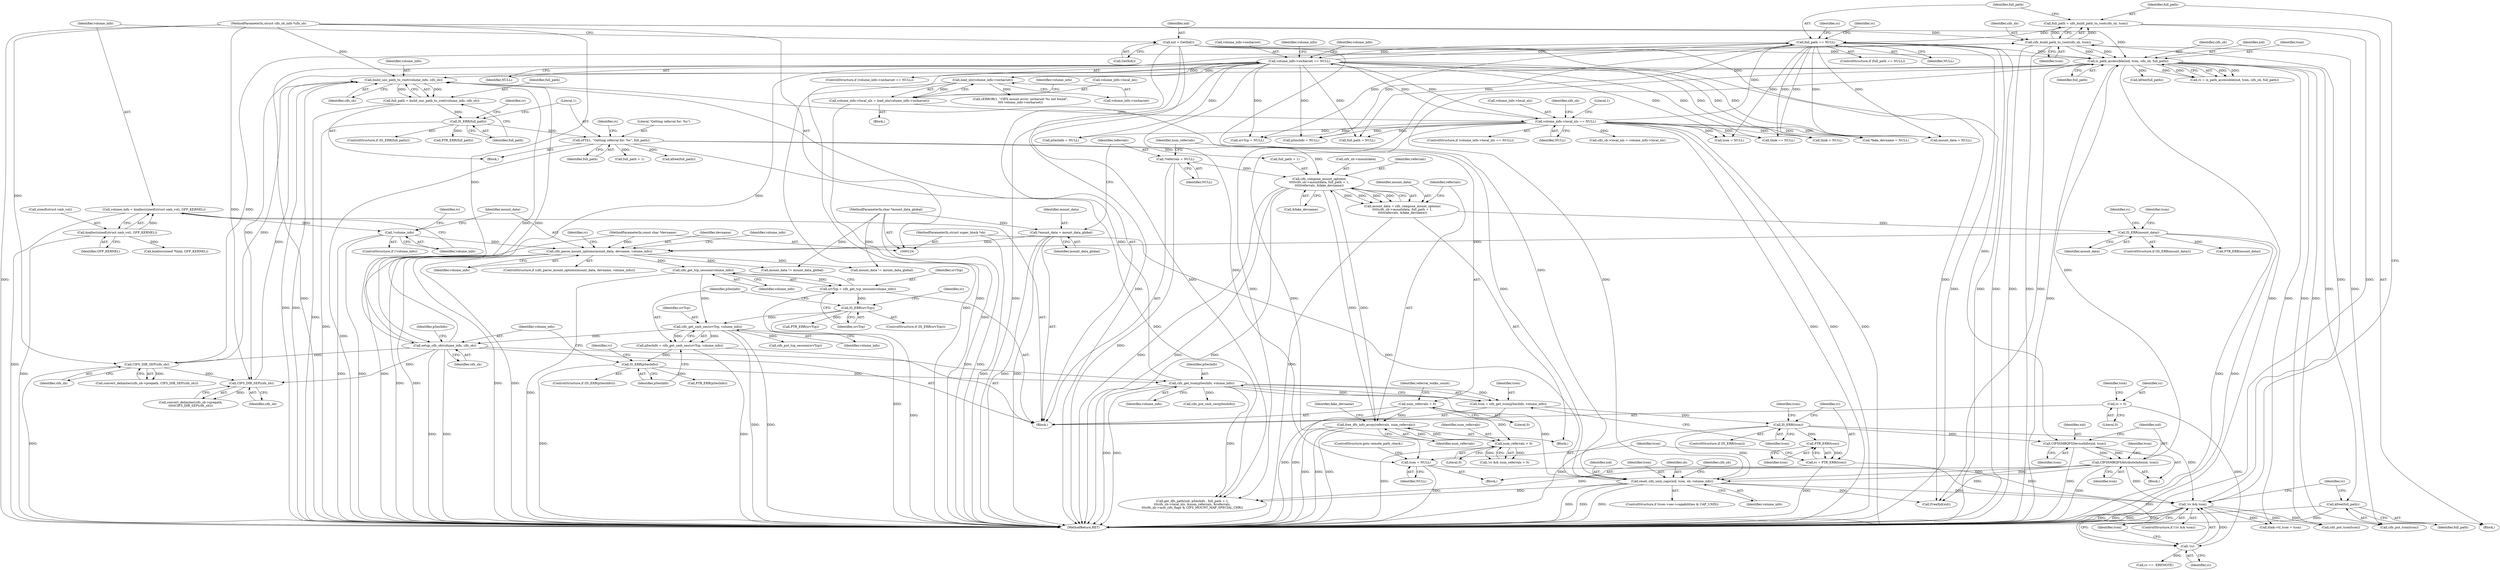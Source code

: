 digraph "0_linux_70945643722ffeac779d2529a348f99567fa5c33@API" {
"1000519" [label="(Call,kfree(full_path))"];
"1000501" [label="(Call,is_path_accessible(xid, tcon, cifs_sb, full_path))"];
"1000364" [label="(Call,CIFSSMBQFSAttributeInfo(xid, tcon))"];
"1000361" [label="(Call,CIFSSMBQFSDeviceInfo(xid, tcon))"];
"1000173" [label="(Call,xid = GetXid())"];
"1000344" [label="(Call,IS_ERR(tcon))"];
"1000338" [label="(Call,tcon = cifs_get_tcon(pSesInfo, volume_info))"];
"1000340" [label="(Call,cifs_get_tcon(pSesInfo, volume_info))"];
"1000302" [label="(Call,IS_ERR(pSesInfo))"];
"1000296" [label="(Call,pSesInfo = cifs_get_smb_ses(srvTcp, volume_info))"];
"1000298" [label="(Call,cifs_get_smb_ses(srvTcp, volume_info))"];
"1000288" [label="(Call,IS_ERR(srvTcp))"];
"1000283" [label="(Call,srvTcp = cifs_get_tcp_session(volume_info))"];
"1000285" [label="(Call,cifs_get_tcp_session(volume_info))"];
"1000192" [label="(Call,cifs_parse_mount_options(mount_data, devname, volume_info))"];
"1000138" [label="(Call,*mount_data = mount_data_global)"];
"1000127" [label="(MethodParameterIn,char *mount_data_global)"];
"1000627" [label="(Call,IS_ERR(mount_data))"];
"1000607" [label="(Call,mount_data = cifs_compose_mount_options(\n\t\t\t\t\tcifs_sb->mountdata, full_path + 1,\n\t\t\t\t\treferrals, &fake_devname))"];
"1000609" [label="(Call,cifs_compose_mount_options(\n\t\t\t\t\tcifs_sb->mountdata, full_path + 1,\n\t\t\t\t\treferrals, &fake_devname))"];
"1000565" [label="(Call,cFYI(1, \"Getting referral for: %s\", full_path))"];
"1000557" [label="(Call,IS_ERR(full_path))"];
"1000551" [label="(Call,full_path = build_unc_path_to_root(volume_info, cifs_sb))"];
"1000553" [label="(Call,build_unc_path_to_root(volume_info, cifs_sb))"];
"1000375" [label="(Call,reset_cifs_unix_caps(xid, tcon, sb, volume_info))"];
"1000125" [label="(MethodParameterIn,struct super_block *sb)"];
"1000549" [label="(Call,CIFS_DIR_SEP(cifs_sb))"];
"1000313" [label="(Call,setup_cifs_sb(volume_info, cifs_sb))"];
"1000126" [label="(MethodParameterIn,struct cifs_sb_info *cifs_sb)"];
"1000398" [label="(Call,CIFS_DIR_SEP(cifs_sb))"];
"1000143" [label="(Call,*referrals = NULL)"];
"1000619" [label="(Call,free_dfs_info_array(referrals, num_referrals))"];
"1000147" [label="(Call,num_referrals = 0)"];
"1000593" [label="(Call,num_referrals > 0)"];
"1000128" [label="(MethodParameterIn,const char *devname)"];
"1000183" [label="(Call,!volume_info)"];
"1000176" [label="(Call,volume_info = kzalloc(sizeof(struct smb_vol), GFP_KERNEL))"];
"1000178" [label="(Call,kzalloc(sizeof(struct smb_vol), GFP_KERNEL))"];
"1000486" [label="(Call,cifs_build_path_to_root(cifs_sb, tcon))"];
"1000479" [label="(Call,!rc && tcon)"];
"1000480" [label="(Call,!rc)"];
"1000347" [label="(Call,rc = PTR_ERR(tcon))"];
"1000349" [label="(Call,PTR_ERR(tcon))"];
"1000155" [label="(Call,rc = 0)"];
"1000351" [label="(Call,tcon = NULL)"];
"1000259" [label="(Call,volume_info->local_nls == NULL)"];
"1000250" [label="(Call,volume_info->local_nls = load_nls(volume_info->iocharset))"];
"1000254" [label="(Call,load_nls(volume_info->iocharset))"];
"1000237" [label="(Call,volume_info->iocharset == NULL)"];
"1000490" [label="(Call,full_path == NULL)"];
"1000484" [label="(Call,full_path = cifs_build_path_to_root(cifs_sb, tcon))"];
"1000379" [label="(Identifier,volume_info)"];
"1000309" [label="(Call,pSesInfo = NULL)"];
"1000360" [label="(Block,)"];
"1000249" [label="(Block,)"];
"1000339" [label="(Identifier,tcon)"];
"1000145" [label="(Identifier,NULL)"];
"1000567" [label="(Literal,\"Getting referral for: %s\")"];
"1000752" [label="(Call,cifs_put_tcp_session(srvTcp))"];
"1000516" [label="(Call,kfree(full_path))"];
"1000660" [label="(Call,kzalloc(sizeof *tlink, GFP_KERNEL))"];
"1000376" [label="(Identifier,xid)"];
"1000486" [label="(Call,cifs_build_path_to_root(cifs_sb, tcon))"];
"1000193" [label="(Identifier,mount_data)"];
"1000617" [label="(Call,&fake_devname)"];
"1000682" [label="(Call,tlink->tl_tcon = tcon)"];
"1000183" [label="(Call,!volume_info)"];
"1000598" [label="(Call,*fake_devname = NULL)"];
"1000285" [label="(Call,cifs_get_tcp_session(volume_info))"];
"1000287" [label="(ControlStructure,if (IS_ERR(srvTcp)))"];
"1000666" [label="(Call,tlink == NULL)"];
"1000265" [label="(Call,cERROR(1, \"CIFS mount error: iocharset %s not found\",\n\t\t\t\t volume_info->iocharset))"];
"1000170" [label="(Call,tlink = NULL)"];
"1000640" [label="(Call,cifs_put_tcon(tcon))"];
"1000258" [label="(ControlStructure,if (volume_info->local_nls == NULL))"];
"1000364" [label="(Call,CIFSSMBQFSAttributeInfo(xid, tcon))"];
"1000346" [label="(Block,)"];
"1000181" [label="(Identifier,GFP_KERNEL)"];
"1000595" [label="(Literal,0)"];
"1000594" [label="(Identifier,num_referrals)"];
"1000194" [label="(Identifier,devname)"];
"1000159" [label="(Identifier,tcon)"];
"1000343" [label="(ControlStructure,if (IS_ERR(tcon)))"];
"1000255" [label="(Call,volume_info->iocharset)"];
"1000263" [label="(Identifier,NULL)"];
"1000276" [label="(Call,cifs_sb->local_nls = volume_info->local_nls)"];
"1000362" [label="(Identifier,xid)"];
"1000254" [label="(Call,load_nls(volume_info->iocharset))"];
"1000158" [label="(Call,tcon = NULL)"];
"1000341" [label="(Identifier,pSesInfo)"];
"1000574" [label="(Call,full_path + 1)"];
"1000351" [label="(Call,tcon = NULL)"];
"1000500" [label="(Identifier,rc)"];
"1000628" [label="(Identifier,mount_data)"];
"1000488" [label="(Identifier,tcon)"];
"1000251" [label="(Call,volume_info->local_nls)"];
"1000179" [label="(Call,sizeof(struct smb_vol))"];
"1000260" [label="(Call,volume_info->local_nls)"];
"1000571" [label="(Call,get_dfs_path(xid, pSesInfo , full_path + 1,\n\t\t\tcifs_sb->local_nls, &num_referrals, &referrals,\n\t\t\tcifs_sb->mnt_cifs_flags & CIFS_MOUNT_MAP_SPECIAL_CHR))"];
"1000139" [label="(Identifier,mount_data)"];
"1000759" [label="(Call,FreeXid(xid))"];
"1000499" [label="(Call,rc = is_path_accessible(xid, tcon, cifs_sb, full_path))"];
"1000602" [label="(Call,mount_data != mount_data_global)"];
"1000483" [label="(Block,)"];
"1000505" [label="(Identifier,full_path)"];
"1000551" [label="(Call,full_path = build_unc_path_to_root(volume_info, cifs_sb))"];
"1000596" [label="(Block,)"];
"1000609" [label="(Call,cifs_compose_mount_options(\n\t\t\t\t\tcifs_sb->mountdata, full_path + 1,\n\t\t\t\t\treferrals, &fake_devname))"];
"1000347" [label="(Call,rc = PTR_ERR(tcon))"];
"1000283" [label="(Call,srvTcp = cifs_get_tcp_session(volume_info))"];
"1000554" [label="(Identifier,volume_info)"];
"1000192" [label="(Call,cifs_parse_mount_options(mount_data, devname, volume_info))"];
"1000503" [label="(Identifier,tcon)"];
"1000491" [label="(Identifier,full_path)"];
"1000286" [label="(Identifier,volume_info)"];
"1000565" [label="(Call,cFYI(1, \"Getting referral for: %s\", full_path))"];
"1000504" [label="(Identifier,cifs_sb)"];
"1000398" [label="(Call,CIFS_DIR_SEP(cifs_sb))"];
"1000278" [label="(Identifier,cifs_sb)"];
"1000487" [label="(Identifier,cifs_sb)"];
"1000237" [label="(Call,volume_info->iocharset == NULL)"];
"1000352" [label="(Identifier,tcon)"];
"1000526" [label="(Block,)"];
"1000624" [label="(Call,kfree(full_path))"];
"1000315" [label="(Identifier,cifs_sb)"];
"1000296" [label="(Call,pSesInfo = cifs_get_smb_ses(srvTcp, volume_info))"];
"1000284" [label="(Identifier,srvTcp)"];
"1000175" [label="(Call,GetXid())"];
"1000338" [label="(Call,tcon = cifs_get_tcon(pSesInfo, volume_info))"];
"1000164" [label="(Call,srvTcp = NULL)"];
"1000245" [label="(Identifier,volume_info)"];
"1000485" [label="(Identifier,full_path)"];
"1000147" [label="(Call,num_referrals = 0)"];
"1000261" [label="(Identifier,volume_info)"];
"1000297" [label="(Identifier,pSesInfo)"];
"1000292" [label="(Identifier,rc)"];
"1000480" [label="(Call,!rc)"];
"1000557" [label="(Call,IS_ERR(full_path))"];
"1000639" [label="(Identifier,tcon)"];
"1000502" [label="(Identifier,xid)"];
"1000138" [label="(Call,*mount_data = mount_data_global)"];
"1000252" [label="(Identifier,volume_info)"];
"1000626" [label="(ControlStructure,if (IS_ERR(mount_data)))"];
"1000394" [label="(Call,convert_delimiter(cifs_sb->prepath, CIFS_DIR_SEP(cifs_sb)))"];
"1000157" [label="(Literal,0)"];
"1000363" [label="(Identifier,tcon)"];
"1000349" [label="(Call,PTR_ERR(tcon))"];
"1000632" [label="(Call,PTR_ERR(mount_data))"];
"1000377" [label="(Identifier,tcon)"];
"1000173" [label="(Call,xid = GetXid())"];
"1000156" [label="(Identifier,rc)"];
"1000568" [label="(Identifier,full_path)"];
"1000371" [label="(Identifier,tcon)"];
"1000484" [label="(Call,full_path = cifs_build_path_to_root(cifs_sb, tcon))"];
"1000634" [label="(Call,mount_data = NULL)"];
"1000182" [label="(ControlStructure,if (!volume_info))"];
"1000187" [label="(Identifier,rc)"];
"1000590" [label="(Call,!rc && num_referrals > 0)"];
"1000490" [label="(Call,full_path == NULL)"];
"1000489" [label="(ControlStructure,if (full_path == NULL))"];
"1000562" [label="(Call,PTR_ERR(full_path))"];
"1000302" [label="(Call,IS_ERR(pSesInfo))"];
"1000566" [label="(Literal,1)"];
"1000344" [label="(Call,IS_ERR(tcon))"];
"1000241" [label="(Identifier,NULL)"];
"1000140" [label="(Identifier,mount_data_global)"];
"1000561" [label="(Identifier,rc)"];
"1000555" [label="(Identifier,cifs_sb)"];
"1000161" [label="(Call,pSesInfo = NULL)"];
"1000608" [label="(Identifier,mount_data)"];
"1000340" [label="(Call,cifs_get_tcon(pSesInfo, volume_info))"];
"1000570" [label="(Identifier,rc)"];
"1000350" [label="(Identifier,tcon)"];
"1000354" [label="(ControlStructure,goto remote_path_check;)"];
"1000236" [label="(ControlStructure,if (volume_info->iocharset == NULL))"];
"1000303" [label="(Identifier,pSesInfo)"];
"1000492" [label="(Identifier,NULL)"];
"1000763" [label="(MethodReturn,RET)"];
"1000342" [label="(Identifier,volume_info)"];
"1000549" [label="(Call,CIFS_DIR_SEP(cifs_sb))"];
"1000319" [label="(Identifier,pSesInfo)"];
"1000155" [label="(Call,rc = 0)"];
"1000204" [label="(Identifier,volume_info)"];
"1000144" [label="(Identifier,referrals)"];
"1000737" [label="(Call,mount_data != mount_data_global)"];
"1000177" [label="(Identifier,volume_info)"];
"1000143" [label="(Call,*referrals = NULL)"];
"1000399" [label="(Identifier,cifs_sb)"];
"1000293" [label="(Call,PTR_ERR(srvTcp))"];
"1000522" [label="(Call,rc == -EREMOTE)"];
"1000167" [label="(Call,full_path = NULL)"];
"1000184" [label="(Identifier,volume_info)"];
"1000631" [label="(Identifier,rc)"];
"1000520" [label="(Identifier,full_path)"];
"1000195" [label="(Identifier,volume_info)"];
"1000314" [label="(Identifier,volume_info)"];
"1000174" [label="(Identifier,xid)"];
"1000481" [label="(Identifier,rc)"];
"1000128" [label="(MethodParameterIn,const char *devname)"];
"1000519" [label="(Call,kfree(full_path))"];
"1000552" [label="(Identifier,full_path)"];
"1000358" [label="(Identifier,tcon)"];
"1000616" [label="(Identifier,referrals)"];
"1000298" [label="(Call,cifs_get_smb_ses(srvTcp, volume_info))"];
"1000238" [label="(Call,volume_info->iocharset)"];
"1000191" [label="(ControlStructure,if (cifs_parse_mount_options(mount_data, devname, volume_info)))"];
"1000365" [label="(Identifier,xid)"];
"1000149" [label="(Literal,0)"];
"1000482" [label="(Identifier,tcon)"];
"1000523" [label="(Identifier,rc)"];
"1000744" [label="(Call,cifs_put_tcon(tcon))"];
"1000479" [label="(Call,!rc && tcon)"];
"1000366" [label="(Identifier,tcon)"];
"1000361" [label="(Call,CIFSSMBQFSDeviceInfo(xid, tcon))"];
"1000129" [label="(Block,)"];
"1000313" [label="(Call,setup_cifs_sb(volume_info, cifs_sb))"];
"1000266" [label="(Literal,1)"];
"1000749" [label="(Call,cifs_put_smb_ses(pSesInfo))"];
"1000621" [label="(Identifier,num_referrals)"];
"1000300" [label="(Identifier,volume_info)"];
"1000495" [label="(Identifier,rc)"];
"1000348" [label="(Identifier,rc)"];
"1000353" [label="(Identifier,NULL)"];
"1000558" [label="(Identifier,full_path)"];
"1000610" [label="(Call,cifs_sb->mountdata)"];
"1000550" [label="(Identifier,cifs_sb)"];
"1000306" [label="(Identifier,rc)"];
"1000553" [label="(Call,build_unc_path_to_root(volume_info, cifs_sb))"];
"1000176" [label="(Call,volume_info = kzalloc(sizeof(struct smb_vol), GFP_KERNEL))"];
"1000250" [label="(Call,volume_info->local_nls = load_nls(volume_info->iocharset))"];
"1000288" [label="(Call,IS_ERR(srvTcp))"];
"1000152" [label="(Identifier,referral_walks_count)"];
"1000126" [label="(MethodParameterIn,struct cifs_sb_info *cifs_sb)"];
"1000299" [label="(Identifier,srvTcp)"];
"1000627" [label="(Call,IS_ERR(mount_data))"];
"1000127" [label="(MethodParameterIn,char *mount_data_global)"];
"1000148" [label="(Identifier,num_referrals)"];
"1000198" [label="(Identifier,rc)"];
"1000125" [label="(MethodParameterIn,struct super_block *sb)"];
"1000378" [label="(Identifier,sb)"];
"1000619" [label="(Call,free_dfs_info_array(referrals, num_referrals))"];
"1000478" [label="(ControlStructure,if (!rc && tcon))"];
"1000289" [label="(Identifier,srvTcp)"];
"1000178" [label="(Call,kzalloc(sizeof(struct smb_vol), GFP_KERNEL))"];
"1000259" [label="(Call,volume_info->local_nls == NULL)"];
"1000390" [label="(Identifier,cifs_sb)"];
"1000375" [label="(Call,reset_cifs_unix_caps(xid, tcon, sb, volume_info))"];
"1000307" [label="(Call,PTR_ERR(pSesInfo))"];
"1000367" [label="(ControlStructure,if (tcon->ses->capabilities & CAP_UNIX))"];
"1000301" [label="(ControlStructure,if (IS_ERR(pSesInfo)))"];
"1000501" [label="(Call,is_path_accessible(xid, tcon, cifs_sb, full_path))"];
"1000613" [label="(Call,full_path + 1)"];
"1000623" [label="(Identifier,fake_devname)"];
"1000607" [label="(Call,mount_data = cifs_compose_mount_options(\n\t\t\t\t\tcifs_sb->mountdata, full_path + 1,\n\t\t\t\t\treferrals, &fake_devname))"];
"1000545" [label="(Call,convert_delimiter(cifs_sb->prepath,\n\t\t\t\t\tCIFS_DIR_SEP(cifs_sb)))"];
"1000620" [label="(Identifier,referrals)"];
"1000593" [label="(Call,num_referrals > 0)"];
"1000345" [label="(Identifier,tcon)"];
"1000556" [label="(ControlStructure,if (IS_ERR(full_path)))"];
"1000519" -> "1000483"  [label="AST: "];
"1000519" -> "1000520"  [label="CFG: "];
"1000520" -> "1000519"  [label="AST: "];
"1000523" -> "1000519"  [label="CFG: "];
"1000519" -> "1000763"  [label="DDG: "];
"1000519" -> "1000763"  [label="DDG: "];
"1000501" -> "1000519"  [label="DDG: "];
"1000501" -> "1000499"  [label="AST: "];
"1000501" -> "1000505"  [label="CFG: "];
"1000502" -> "1000501"  [label="AST: "];
"1000503" -> "1000501"  [label="AST: "];
"1000504" -> "1000501"  [label="AST: "];
"1000505" -> "1000501"  [label="AST: "];
"1000499" -> "1000501"  [label="CFG: "];
"1000501" -> "1000763"  [label="DDG: "];
"1000501" -> "1000763"  [label="DDG: "];
"1000501" -> "1000499"  [label="DDG: "];
"1000501" -> "1000499"  [label="DDG: "];
"1000501" -> "1000499"  [label="DDG: "];
"1000501" -> "1000499"  [label="DDG: "];
"1000364" -> "1000501"  [label="DDG: "];
"1000375" -> "1000501"  [label="DDG: "];
"1000173" -> "1000501"  [label="DDG: "];
"1000486" -> "1000501"  [label="DDG: "];
"1000486" -> "1000501"  [label="DDG: "];
"1000126" -> "1000501"  [label="DDG: "];
"1000490" -> "1000501"  [label="DDG: "];
"1000501" -> "1000516"  [label="DDG: "];
"1000501" -> "1000549"  [label="DDG: "];
"1000501" -> "1000553"  [label="DDG: "];
"1000501" -> "1000571"  [label="DDG: "];
"1000501" -> "1000640"  [label="DDG: "];
"1000501" -> "1000682"  [label="DDG: "];
"1000501" -> "1000744"  [label="DDG: "];
"1000501" -> "1000759"  [label="DDG: "];
"1000364" -> "1000360"  [label="AST: "];
"1000364" -> "1000366"  [label="CFG: "];
"1000365" -> "1000364"  [label="AST: "];
"1000366" -> "1000364"  [label="AST: "];
"1000371" -> "1000364"  [label="CFG: "];
"1000364" -> "1000763"  [label="DDG: "];
"1000361" -> "1000364"  [label="DDG: "];
"1000361" -> "1000364"  [label="DDG: "];
"1000364" -> "1000375"  [label="DDG: "];
"1000364" -> "1000375"  [label="DDG: "];
"1000364" -> "1000479"  [label="DDG: "];
"1000364" -> "1000571"  [label="DDG: "];
"1000364" -> "1000759"  [label="DDG: "];
"1000361" -> "1000360"  [label="AST: "];
"1000361" -> "1000363"  [label="CFG: "];
"1000362" -> "1000361"  [label="AST: "];
"1000363" -> "1000361"  [label="AST: "];
"1000365" -> "1000361"  [label="CFG: "];
"1000361" -> "1000763"  [label="DDG: "];
"1000173" -> "1000361"  [label="DDG: "];
"1000344" -> "1000361"  [label="DDG: "];
"1000173" -> "1000129"  [label="AST: "];
"1000173" -> "1000175"  [label="CFG: "];
"1000174" -> "1000173"  [label="AST: "];
"1000175" -> "1000173"  [label="AST: "];
"1000177" -> "1000173"  [label="CFG: "];
"1000173" -> "1000763"  [label="DDG: "];
"1000173" -> "1000375"  [label="DDG: "];
"1000173" -> "1000571"  [label="DDG: "];
"1000173" -> "1000759"  [label="DDG: "];
"1000344" -> "1000343"  [label="AST: "];
"1000344" -> "1000345"  [label="CFG: "];
"1000345" -> "1000344"  [label="AST: "];
"1000348" -> "1000344"  [label="CFG: "];
"1000358" -> "1000344"  [label="CFG: "];
"1000344" -> "1000763"  [label="DDG: "];
"1000338" -> "1000344"  [label="DDG: "];
"1000344" -> "1000349"  [label="DDG: "];
"1000344" -> "1000375"  [label="DDG: "];
"1000344" -> "1000479"  [label="DDG: "];
"1000338" -> "1000129"  [label="AST: "];
"1000338" -> "1000340"  [label="CFG: "];
"1000339" -> "1000338"  [label="AST: "];
"1000340" -> "1000338"  [label="AST: "];
"1000345" -> "1000338"  [label="CFG: "];
"1000338" -> "1000763"  [label="DDG: "];
"1000340" -> "1000338"  [label="DDG: "];
"1000340" -> "1000338"  [label="DDG: "];
"1000340" -> "1000342"  [label="CFG: "];
"1000341" -> "1000340"  [label="AST: "];
"1000342" -> "1000340"  [label="AST: "];
"1000340" -> "1000763"  [label="DDG: "];
"1000340" -> "1000763"  [label="DDG: "];
"1000302" -> "1000340"  [label="DDG: "];
"1000313" -> "1000340"  [label="DDG: "];
"1000340" -> "1000375"  [label="DDG: "];
"1000340" -> "1000553"  [label="DDG: "];
"1000340" -> "1000571"  [label="DDG: "];
"1000340" -> "1000749"  [label="DDG: "];
"1000302" -> "1000301"  [label="AST: "];
"1000302" -> "1000303"  [label="CFG: "];
"1000303" -> "1000302"  [label="AST: "];
"1000306" -> "1000302"  [label="CFG: "];
"1000314" -> "1000302"  [label="CFG: "];
"1000302" -> "1000763"  [label="DDG: "];
"1000296" -> "1000302"  [label="DDG: "];
"1000302" -> "1000307"  [label="DDG: "];
"1000296" -> "1000129"  [label="AST: "];
"1000296" -> "1000298"  [label="CFG: "];
"1000297" -> "1000296"  [label="AST: "];
"1000298" -> "1000296"  [label="AST: "];
"1000303" -> "1000296"  [label="CFG: "];
"1000296" -> "1000763"  [label="DDG: "];
"1000298" -> "1000296"  [label="DDG: "];
"1000298" -> "1000296"  [label="DDG: "];
"1000298" -> "1000300"  [label="CFG: "];
"1000299" -> "1000298"  [label="AST: "];
"1000300" -> "1000298"  [label="AST: "];
"1000298" -> "1000763"  [label="DDG: "];
"1000298" -> "1000763"  [label="DDG: "];
"1000288" -> "1000298"  [label="DDG: "];
"1000285" -> "1000298"  [label="DDG: "];
"1000298" -> "1000313"  [label="DDG: "];
"1000298" -> "1000752"  [label="DDG: "];
"1000288" -> "1000287"  [label="AST: "];
"1000288" -> "1000289"  [label="CFG: "];
"1000289" -> "1000288"  [label="AST: "];
"1000292" -> "1000288"  [label="CFG: "];
"1000297" -> "1000288"  [label="CFG: "];
"1000288" -> "1000763"  [label="DDG: "];
"1000283" -> "1000288"  [label="DDG: "];
"1000288" -> "1000293"  [label="DDG: "];
"1000283" -> "1000129"  [label="AST: "];
"1000283" -> "1000285"  [label="CFG: "];
"1000284" -> "1000283"  [label="AST: "];
"1000285" -> "1000283"  [label="AST: "];
"1000289" -> "1000283"  [label="CFG: "];
"1000283" -> "1000763"  [label="DDG: "];
"1000285" -> "1000283"  [label="DDG: "];
"1000285" -> "1000286"  [label="CFG: "];
"1000286" -> "1000285"  [label="AST: "];
"1000285" -> "1000763"  [label="DDG: "];
"1000192" -> "1000285"  [label="DDG: "];
"1000192" -> "1000191"  [label="AST: "];
"1000192" -> "1000195"  [label="CFG: "];
"1000193" -> "1000192"  [label="AST: "];
"1000194" -> "1000192"  [label="AST: "];
"1000195" -> "1000192"  [label="AST: "];
"1000198" -> "1000192"  [label="CFG: "];
"1000204" -> "1000192"  [label="CFG: "];
"1000192" -> "1000763"  [label="DDG: "];
"1000192" -> "1000763"  [label="DDG: "];
"1000192" -> "1000763"  [label="DDG: "];
"1000192" -> "1000763"  [label="DDG: "];
"1000138" -> "1000192"  [label="DDG: "];
"1000627" -> "1000192"  [label="DDG: "];
"1000128" -> "1000192"  [label="DDG: "];
"1000183" -> "1000192"  [label="DDG: "];
"1000192" -> "1000602"  [label="DDG: "];
"1000192" -> "1000737"  [label="DDG: "];
"1000138" -> "1000129"  [label="AST: "];
"1000138" -> "1000140"  [label="CFG: "];
"1000139" -> "1000138"  [label="AST: "];
"1000140" -> "1000138"  [label="AST: "];
"1000144" -> "1000138"  [label="CFG: "];
"1000138" -> "1000763"  [label="DDG: "];
"1000138" -> "1000763"  [label="DDG: "];
"1000127" -> "1000138"  [label="DDG: "];
"1000127" -> "1000124"  [label="AST: "];
"1000127" -> "1000763"  [label="DDG: "];
"1000127" -> "1000602"  [label="DDG: "];
"1000127" -> "1000737"  [label="DDG: "];
"1000627" -> "1000626"  [label="AST: "];
"1000627" -> "1000628"  [label="CFG: "];
"1000628" -> "1000627"  [label="AST: "];
"1000631" -> "1000627"  [label="CFG: "];
"1000639" -> "1000627"  [label="CFG: "];
"1000627" -> "1000763"  [label="DDG: "];
"1000627" -> "1000763"  [label="DDG: "];
"1000607" -> "1000627"  [label="DDG: "];
"1000627" -> "1000632"  [label="DDG: "];
"1000607" -> "1000596"  [label="AST: "];
"1000607" -> "1000609"  [label="CFG: "];
"1000608" -> "1000607"  [label="AST: "];
"1000609" -> "1000607"  [label="AST: "];
"1000620" -> "1000607"  [label="CFG: "];
"1000607" -> "1000763"  [label="DDG: "];
"1000609" -> "1000607"  [label="DDG: "];
"1000609" -> "1000607"  [label="DDG: "];
"1000609" -> "1000607"  [label="DDG: "];
"1000609" -> "1000607"  [label="DDG: "];
"1000609" -> "1000617"  [label="CFG: "];
"1000610" -> "1000609"  [label="AST: "];
"1000613" -> "1000609"  [label="AST: "];
"1000616" -> "1000609"  [label="AST: "];
"1000617" -> "1000609"  [label="AST: "];
"1000609" -> "1000763"  [label="DDG: "];
"1000609" -> "1000763"  [label="DDG: "];
"1000609" -> "1000763"  [label="DDG: "];
"1000565" -> "1000609"  [label="DDG: "];
"1000143" -> "1000609"  [label="DDG: "];
"1000619" -> "1000609"  [label="DDG: "];
"1000609" -> "1000619"  [label="DDG: "];
"1000565" -> "1000526"  [label="AST: "];
"1000565" -> "1000568"  [label="CFG: "];
"1000566" -> "1000565"  [label="AST: "];
"1000567" -> "1000565"  [label="AST: "];
"1000568" -> "1000565"  [label="AST: "];
"1000570" -> "1000565"  [label="CFG: "];
"1000565" -> "1000763"  [label="DDG: "];
"1000557" -> "1000565"  [label="DDG: "];
"1000565" -> "1000571"  [label="DDG: "];
"1000565" -> "1000574"  [label="DDG: "];
"1000565" -> "1000613"  [label="DDG: "];
"1000565" -> "1000624"  [label="DDG: "];
"1000557" -> "1000556"  [label="AST: "];
"1000557" -> "1000558"  [label="CFG: "];
"1000558" -> "1000557"  [label="AST: "];
"1000561" -> "1000557"  [label="CFG: "];
"1000566" -> "1000557"  [label="CFG: "];
"1000557" -> "1000763"  [label="DDG: "];
"1000551" -> "1000557"  [label="DDG: "];
"1000557" -> "1000562"  [label="DDG: "];
"1000551" -> "1000526"  [label="AST: "];
"1000551" -> "1000553"  [label="CFG: "];
"1000552" -> "1000551"  [label="AST: "];
"1000553" -> "1000551"  [label="AST: "];
"1000558" -> "1000551"  [label="CFG: "];
"1000551" -> "1000763"  [label="DDG: "];
"1000553" -> "1000551"  [label="DDG: "];
"1000553" -> "1000551"  [label="DDG: "];
"1000553" -> "1000555"  [label="CFG: "];
"1000554" -> "1000553"  [label="AST: "];
"1000555" -> "1000553"  [label="AST: "];
"1000553" -> "1000763"  [label="DDG: "];
"1000553" -> "1000763"  [label="DDG: "];
"1000553" -> "1000313"  [label="DDG: "];
"1000375" -> "1000553"  [label="DDG: "];
"1000549" -> "1000553"  [label="DDG: "];
"1000313" -> "1000553"  [label="DDG: "];
"1000398" -> "1000553"  [label="DDG: "];
"1000126" -> "1000553"  [label="DDG: "];
"1000375" -> "1000367"  [label="AST: "];
"1000375" -> "1000379"  [label="CFG: "];
"1000376" -> "1000375"  [label="AST: "];
"1000377" -> "1000375"  [label="AST: "];
"1000378" -> "1000375"  [label="AST: "];
"1000379" -> "1000375"  [label="AST: "];
"1000390" -> "1000375"  [label="CFG: "];
"1000375" -> "1000763"  [label="DDG: "];
"1000375" -> "1000763"  [label="DDG: "];
"1000375" -> "1000763"  [label="DDG: "];
"1000125" -> "1000375"  [label="DDG: "];
"1000375" -> "1000479"  [label="DDG: "];
"1000375" -> "1000571"  [label="DDG: "];
"1000375" -> "1000759"  [label="DDG: "];
"1000125" -> "1000124"  [label="AST: "];
"1000125" -> "1000763"  [label="DDG: "];
"1000549" -> "1000545"  [label="AST: "];
"1000549" -> "1000550"  [label="CFG: "];
"1000550" -> "1000549"  [label="AST: "];
"1000545" -> "1000549"  [label="CFG: "];
"1000549" -> "1000545"  [label="DDG: "];
"1000313" -> "1000549"  [label="DDG: "];
"1000398" -> "1000549"  [label="DDG: "];
"1000126" -> "1000549"  [label="DDG: "];
"1000313" -> "1000129"  [label="AST: "];
"1000313" -> "1000315"  [label="CFG: "];
"1000314" -> "1000313"  [label="AST: "];
"1000315" -> "1000313"  [label="AST: "];
"1000319" -> "1000313"  [label="CFG: "];
"1000313" -> "1000763"  [label="DDG: "];
"1000313" -> "1000763"  [label="DDG: "];
"1000126" -> "1000313"  [label="DDG: "];
"1000313" -> "1000398"  [label="DDG: "];
"1000313" -> "1000486"  [label="DDG: "];
"1000126" -> "1000124"  [label="AST: "];
"1000126" -> "1000763"  [label="DDG: "];
"1000126" -> "1000398"  [label="DDG: "];
"1000126" -> "1000486"  [label="DDG: "];
"1000398" -> "1000394"  [label="AST: "];
"1000398" -> "1000399"  [label="CFG: "];
"1000399" -> "1000398"  [label="AST: "];
"1000394" -> "1000398"  [label="CFG: "];
"1000398" -> "1000763"  [label="DDG: "];
"1000398" -> "1000394"  [label="DDG: "];
"1000398" -> "1000486"  [label="DDG: "];
"1000143" -> "1000129"  [label="AST: "];
"1000143" -> "1000145"  [label="CFG: "];
"1000144" -> "1000143"  [label="AST: "];
"1000145" -> "1000143"  [label="AST: "];
"1000148" -> "1000143"  [label="CFG: "];
"1000143" -> "1000763"  [label="DDG: "];
"1000619" -> "1000596"  [label="AST: "];
"1000619" -> "1000621"  [label="CFG: "];
"1000620" -> "1000619"  [label="AST: "];
"1000621" -> "1000619"  [label="AST: "];
"1000623" -> "1000619"  [label="CFG: "];
"1000619" -> "1000763"  [label="DDG: "];
"1000619" -> "1000763"  [label="DDG: "];
"1000619" -> "1000763"  [label="DDG: "];
"1000619" -> "1000593"  [label="DDG: "];
"1000147" -> "1000619"  [label="DDG: "];
"1000593" -> "1000619"  [label="DDG: "];
"1000147" -> "1000129"  [label="AST: "];
"1000147" -> "1000149"  [label="CFG: "];
"1000148" -> "1000147"  [label="AST: "];
"1000149" -> "1000147"  [label="AST: "];
"1000152" -> "1000147"  [label="CFG: "];
"1000147" -> "1000763"  [label="DDG: "];
"1000147" -> "1000593"  [label="DDG: "];
"1000593" -> "1000590"  [label="AST: "];
"1000593" -> "1000595"  [label="CFG: "];
"1000594" -> "1000593"  [label="AST: "];
"1000595" -> "1000593"  [label="AST: "];
"1000590" -> "1000593"  [label="CFG: "];
"1000593" -> "1000763"  [label="DDG: "];
"1000593" -> "1000590"  [label="DDG: "];
"1000593" -> "1000590"  [label="DDG: "];
"1000128" -> "1000124"  [label="AST: "];
"1000128" -> "1000763"  [label="DDG: "];
"1000183" -> "1000182"  [label="AST: "];
"1000183" -> "1000184"  [label="CFG: "];
"1000184" -> "1000183"  [label="AST: "];
"1000187" -> "1000183"  [label="CFG: "];
"1000193" -> "1000183"  [label="CFG: "];
"1000183" -> "1000763"  [label="DDG: "];
"1000183" -> "1000763"  [label="DDG: "];
"1000176" -> "1000183"  [label="DDG: "];
"1000176" -> "1000129"  [label="AST: "];
"1000176" -> "1000178"  [label="CFG: "];
"1000177" -> "1000176"  [label="AST: "];
"1000178" -> "1000176"  [label="AST: "];
"1000184" -> "1000176"  [label="CFG: "];
"1000176" -> "1000763"  [label="DDG: "];
"1000178" -> "1000176"  [label="DDG: "];
"1000178" -> "1000181"  [label="CFG: "];
"1000179" -> "1000178"  [label="AST: "];
"1000181" -> "1000178"  [label="AST: "];
"1000178" -> "1000763"  [label="DDG: "];
"1000178" -> "1000660"  [label="DDG: "];
"1000486" -> "1000484"  [label="AST: "];
"1000486" -> "1000488"  [label="CFG: "];
"1000487" -> "1000486"  [label="AST: "];
"1000488" -> "1000486"  [label="AST: "];
"1000484" -> "1000486"  [label="CFG: "];
"1000486" -> "1000763"  [label="DDG: "];
"1000486" -> "1000763"  [label="DDG: "];
"1000486" -> "1000484"  [label="DDG: "];
"1000486" -> "1000484"  [label="DDG: "];
"1000479" -> "1000486"  [label="DDG: "];
"1000486" -> "1000744"  [label="DDG: "];
"1000479" -> "1000478"  [label="AST: "];
"1000479" -> "1000480"  [label="CFG: "];
"1000479" -> "1000482"  [label="CFG: "];
"1000480" -> "1000479"  [label="AST: "];
"1000482" -> "1000479"  [label="AST: "];
"1000485" -> "1000479"  [label="CFG: "];
"1000523" -> "1000479"  [label="CFG: "];
"1000479" -> "1000763"  [label="DDG: "];
"1000479" -> "1000763"  [label="DDG: "];
"1000479" -> "1000763"  [label="DDG: "];
"1000480" -> "1000479"  [label="DDG: "];
"1000351" -> "1000479"  [label="DDG: "];
"1000479" -> "1000640"  [label="DDG: "];
"1000479" -> "1000682"  [label="DDG: "];
"1000479" -> "1000744"  [label="DDG: "];
"1000480" -> "1000481"  [label="CFG: "];
"1000481" -> "1000480"  [label="AST: "];
"1000482" -> "1000480"  [label="CFG: "];
"1000347" -> "1000480"  [label="DDG: "];
"1000155" -> "1000480"  [label="DDG: "];
"1000480" -> "1000522"  [label="DDG: "];
"1000347" -> "1000346"  [label="AST: "];
"1000347" -> "1000349"  [label="CFG: "];
"1000348" -> "1000347"  [label="AST: "];
"1000349" -> "1000347"  [label="AST: "];
"1000352" -> "1000347"  [label="CFG: "];
"1000347" -> "1000763"  [label="DDG: "];
"1000349" -> "1000347"  [label="DDG: "];
"1000349" -> "1000350"  [label="CFG: "];
"1000350" -> "1000349"  [label="AST: "];
"1000155" -> "1000129"  [label="AST: "];
"1000155" -> "1000157"  [label="CFG: "];
"1000156" -> "1000155"  [label="AST: "];
"1000157" -> "1000155"  [label="AST: "];
"1000159" -> "1000155"  [label="CFG: "];
"1000351" -> "1000346"  [label="AST: "];
"1000351" -> "1000353"  [label="CFG: "];
"1000352" -> "1000351"  [label="AST: "];
"1000353" -> "1000351"  [label="AST: "];
"1000354" -> "1000351"  [label="CFG: "];
"1000351" -> "1000763"  [label="DDG: "];
"1000259" -> "1000351"  [label="DDG: "];
"1000237" -> "1000351"  [label="DDG: "];
"1000259" -> "1000258"  [label="AST: "];
"1000259" -> "1000263"  [label="CFG: "];
"1000260" -> "1000259"  [label="AST: "];
"1000263" -> "1000259"  [label="AST: "];
"1000266" -> "1000259"  [label="CFG: "];
"1000278" -> "1000259"  [label="CFG: "];
"1000259" -> "1000763"  [label="DDG: "];
"1000259" -> "1000763"  [label="DDG: "];
"1000259" -> "1000763"  [label="DDG: "];
"1000259" -> "1000158"  [label="DDG: "];
"1000259" -> "1000161"  [label="DDG: "];
"1000259" -> "1000164"  [label="DDG: "];
"1000259" -> "1000167"  [label="DDG: "];
"1000259" -> "1000170"  [label="DDG: "];
"1000259" -> "1000237"  [label="DDG: "];
"1000250" -> "1000259"  [label="DDG: "];
"1000237" -> "1000259"  [label="DDG: "];
"1000259" -> "1000276"  [label="DDG: "];
"1000259" -> "1000309"  [label="DDG: "];
"1000259" -> "1000490"  [label="DDG: "];
"1000259" -> "1000598"  [label="DDG: "];
"1000259" -> "1000634"  [label="DDG: "];
"1000259" -> "1000666"  [label="DDG: "];
"1000250" -> "1000249"  [label="AST: "];
"1000250" -> "1000254"  [label="CFG: "];
"1000251" -> "1000250"  [label="AST: "];
"1000254" -> "1000250"  [label="AST: "];
"1000261" -> "1000250"  [label="CFG: "];
"1000250" -> "1000763"  [label="DDG: "];
"1000254" -> "1000250"  [label="DDG: "];
"1000254" -> "1000255"  [label="CFG: "];
"1000255" -> "1000254"  [label="AST: "];
"1000254" -> "1000763"  [label="DDG: "];
"1000254" -> "1000237"  [label="DDG: "];
"1000237" -> "1000254"  [label="DDG: "];
"1000254" -> "1000265"  [label="DDG: "];
"1000237" -> "1000236"  [label="AST: "];
"1000237" -> "1000241"  [label="CFG: "];
"1000238" -> "1000237"  [label="AST: "];
"1000241" -> "1000237"  [label="AST: "];
"1000245" -> "1000237"  [label="CFG: "];
"1000252" -> "1000237"  [label="CFG: "];
"1000237" -> "1000763"  [label="DDG: "];
"1000237" -> "1000763"  [label="DDG: "];
"1000237" -> "1000763"  [label="DDG: "];
"1000237" -> "1000158"  [label="DDG: "];
"1000237" -> "1000161"  [label="DDG: "];
"1000237" -> "1000164"  [label="DDG: "];
"1000237" -> "1000167"  [label="DDG: "];
"1000237" -> "1000170"  [label="DDG: "];
"1000490" -> "1000237"  [label="DDG: "];
"1000237" -> "1000309"  [label="DDG: "];
"1000237" -> "1000490"  [label="DDG: "];
"1000237" -> "1000598"  [label="DDG: "];
"1000237" -> "1000634"  [label="DDG: "];
"1000237" -> "1000666"  [label="DDG: "];
"1000490" -> "1000489"  [label="AST: "];
"1000490" -> "1000492"  [label="CFG: "];
"1000491" -> "1000490"  [label="AST: "];
"1000492" -> "1000490"  [label="AST: "];
"1000495" -> "1000490"  [label="CFG: "];
"1000500" -> "1000490"  [label="CFG: "];
"1000490" -> "1000763"  [label="DDG: "];
"1000490" -> "1000763"  [label="DDG: "];
"1000490" -> "1000763"  [label="DDG: "];
"1000490" -> "1000158"  [label="DDG: "];
"1000490" -> "1000161"  [label="DDG: "];
"1000490" -> "1000164"  [label="DDG: "];
"1000490" -> "1000167"  [label="DDG: "];
"1000490" -> "1000170"  [label="DDG: "];
"1000484" -> "1000490"  [label="DDG: "];
"1000490" -> "1000598"  [label="DDG: "];
"1000490" -> "1000634"  [label="DDG: "];
"1000490" -> "1000666"  [label="DDG: "];
"1000484" -> "1000483"  [label="AST: "];
"1000485" -> "1000484"  [label="AST: "];
"1000491" -> "1000484"  [label="CFG: "];
"1000484" -> "1000763"  [label="DDG: "];
}
